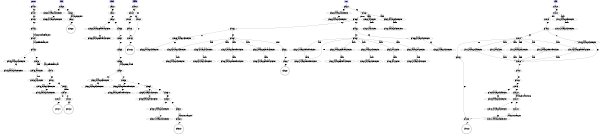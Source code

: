 digraph G {
	size = "4,4";
	shape=circle
	"c34m4p0" -> "c34m4p1"[label="eps"]
	"c34m4p1" -> "c34m4p2"[label="eps"]
	"c34m4p2" -> "c34m4p3"[label="eps"]
	"c34m4p3" -> "c34m4p4"[label="java-io-InputStreamReader-_init_"]
	"c34m4p4" -> "c34m4p5"[label="java-io-BufferedReader-_init_"]
	"c34m4p5" -> "c34m4p5-java-lang-nullpointerption"[label="eps"]
	"c34m4p5" -> "c34m4p6"[label="eps"]
	"c34m4p5-java-lang-nullpointerption" -> "c34m4p5-java-lang-nullpointerptionr"[label="eps"]
	"c34m4p6" -> "c34m4p6-java-io-ioption"[label="handle"]
	"c34m4p6" -> "c34m4p7"[label="java-io-BufferedReader-read"]
	"c34m4p6-java-io-ioption" -> "c34m4p6-java-io-ioptionr"[label="handle"]
	"c34m4p7" -> "c34m4p8"[label="eps"]
	"c34m4p8" -> "c34m4p8-java-lang-nullpointerption"[label="eps"]
	"c34m4p8" -> "c34m4p9"[label="eps"]
	"c34m4p8-java-lang-nullpointerption" -> "c34m4p8-java-lang-nullpointerptionr"[label="eps"]
	"c34m4p9" -> "c34m4p10"[label="validate"]
	"c34m4p10" -> "c34m4p11"[label="eps"]
	"c34m4p10" -> "c34m4p12"[label="eps"]
	"c34m4p11" -> "c34m4p11r"[label="eps"]
	"c34m4p12" -> "c34m4p12r"[label="eps"]
	"c34m3p0" -> "c34m3p0-java-lang-nullpointerption"[label="eps"]
	"c34m3p0" -> "c34m3p1"[label="eps"]
	"c34m3p0-java-lang-nullpointerption" -> "c34m3p0-java-lang-nullpointerptionr"[label="eps"]
	"c34m3p1" -> "c34m3p2"[label="java-lang-Object-_init_"]
	"c34m3p2" -> "c34m3p2r"[label="eps"]
	"c34m5p0" -> "c34m5p1"[label="eps"]
	"c34m5p1" -> "c34m5p2"[label="eps"]
	"c34m5p2" -> "c34m5p2-java-lang-negativearraysizeption"[label="eps"]
	"c34m5p2" -> "c34m5p3"[label="eps"]
	"c34m5p2-java-lang-negativearraysizeption" -> "c34m5p2-java-lang-negativearraysizeptionr"[label="eps"]
	"c34m5p3" -> "c34m5p4"[label="eps"]
	"c34m5p4" -> "c34m5p5"[label="eps"]
	"c34m5p5" -> "c34m5p6"[label="eps"]
	"c34m5p6" -> "c34m5p7"[label="java-lang-Integer-valueOf"]
	"c34m5p7" -> "c34m5p7-java-lang-nullpointerption"[label="eps"]
	"c34m5p7" -> "c34m5p8"[label="eps"]
	"c34m5p7-java-lang-nullpointerption" -> "c34m5p7-java-lang-nullpointerptionr"[label="eps"]
	"c34m5p8" -> "c34m5p8-java-lang-indexoutofboundsption"[label="eps"]
	"c34m5p8" -> "c34m5p9"[label="eps"]
	"c34m5p8-java-lang-indexoutofboundsption" -> "c34m5p8-java-lang-indexoutofboundsptionr"[label="eps"]
	"c34m5p9" -> "c34m5p9-java-lang-arraystoreption"[label="eps"]
	"c34m5p9" -> "c34m5p10"[label="eps"]
	"c34m5p9-java-lang-arraystoreption" -> "c34m5p9-java-lang-arraystoreptionr"[label="eps"]
	"c34m5p10" -> "c34m5p11"[label="eps"]
	"c34m5p11" -> "c34m5p11-java-lang-nullpointerption"[label="eps"]
	"c34m5p11" -> "c34m5p12"[label="eps"]
	"c34m5p11-java-lang-nullpointerption" -> "c34m5p11-java-lang-nullpointerptionr"[label="eps"]
	"c34m5p12" -> "c34m5p13"[label="java-io-PrintStream-printf"]
	"c34m5p13" -> "c34m5p13r"[label="eps"]
	"c34m10p0" -> "c34m10p1"[label="eps"]
	"c34m10p0" -> "c34m10p4"[label="eps"]
	"c34m10p1" -> "c34m10p2"[label="eps"]
	"c34m10p1" -> "c34m10p4"[label="eps"]
	"c34m10p2" -> "c34m10p3"[label="eps"]
	"c34m10p3" -> "c34m10p5"[label="eps"]
	"c34m10p4" -> "c34m10p5"[label="eps"]
	"c34m10p5" -> "c34m10p5r"[label="eps"]
	"c34m6p0" -> "c34m6p0-java-lang-nullpointerption"[label="eps"]
	"c34m6p0" -> "c34m6p1"[label="eps"]
	"c34m6p0-java-lang-nullpointerption" -> "c34m6p0-java-lang-nullpointerptionr"[label="eps"]
	"c34m6p1" -> "c34m6p2"[label="getVote"]
	"c34m6p1" -> "c34m6p1-java-io-ioption"[label="handle"]
	"c34m6p1" -> "c34m6p1-java-lang-nullpointerption"[label="handle"]
	"c34m6p1-java-io-ioption" -> "c34m6p1-java-io-ioptionr"[label="handle"]
	"c34m6p1-java-lang-nullpointerption" -> "c34m6p1-java-lang-nullpointerptionr"[label="handle"]
	"c34m6p2" -> "c34m6p3"[label="eps"]
	"c34m6p2" -> "c34m6p6"[label="eps"]
	"c34m6p3" -> "c34m6p3-java-lang-nullpointerption"[label="eps"]
	"c34m6p3" -> "c34m6p4"[label="eps"]
	"c34m6p3-java-lang-nullpointerption" -> "c34m6p3-java-lang-nullpointerptionr"[label="eps"]
	"c34m6p4" -> "c34m6p5"[label="submit"]
	"c34m6p4" -> "c34m6p4-java-lang-arraystoreption"[label="handle"]
	"c34m6p4" -> "c34m6p4-java-lang-indexoutofboundsption"[label="handle"]
	"c34m6p4" -> "c34m6p4-java-lang-negativearraysizeption"[label="handle"]
	"c34m6p4" -> "c34m6p4-java-lang-nullpointerption"[label="handle"]
	"c34m6p4-java-lang-arraystoreption" -> "c34m6p4-java-lang-arraystoreptionr"[label="handle"]
	"c34m6p4-java-lang-indexoutofboundsption" -> "c34m6p4-java-lang-indexoutofboundsptionr"[label="handle"]
	"c34m6p4-java-lang-negativearraysizeption" -> "c34m6p4-java-lang-negativearraysizeptionr"[label="handle"]
	"c34m6p4-java-lang-nullpointerption" -> "c34m6p4-java-lang-nullpointerptionr"[label="handle"]
	"c34m6p5" -> "c34m6p8"[label="eps"]
	"c34m6p6" -> "c34m6p6-java-lang-nullpointerption"[label="eps"]
	"c34m6p6" -> "c34m6p7"[label="eps"]
	"c34m6p6-java-lang-nullpointerption" -> "c34m6p6-java-lang-nullpointerptionr"[label="eps"]
	"c34m6p7" -> "c34m6p8"[label="vote"]
	"c34m6p7" -> "c34m6p7-java-io-ioption"[label="handle"]
	"c34m6p7" -> "c34m6p7-java-lang-arraystoreption"[label="handle"]
	"c34m6p7" -> "c34m6p7-java-lang-indexoutofboundsption"[label="handle"]
	"c34m6p7" -> "c34m6p7-java-lang-negativearraysizeption"[label="handle"]
	"c34m6p7" -> "c34m6p7-java-lang-nullpointerption"[label="handle"]
	"c34m6p7-java-io-ioption" -> "c34m6p7-java-io-ioptionr"[label="handle"]
	"c34m6p7-java-lang-arraystoreption" -> "c34m6p7-java-lang-arraystoreptionr"[label="handle"]
	"c34m6p7-java-lang-indexoutofboundsption" -> "c34m6p7-java-lang-indexoutofboundsptionr"[label="handle"]
	"c34m6p7-java-lang-negativearraysizeption" -> "c34m6p7-java-lang-negativearraysizeptionr"[label="handle"]
	"c34m6p7-java-lang-nullpointerption" -> "c34m6p7-java-lang-nullpointerptionr"[label="handle"]
	"c34m6p8" -> "c34m6p8r"[label="eps"]
	"c34m1p0" -> "c34m1p1"[label="eps"]
	"c34m1p1" -> "c34m1p2"[label="_init_"]
	"c34m1p1" -> "c34m1p1-java-lang-nullpointerption"[label="handle"]
	"c34m1p1-java-lang-nullpointerption" -> "c34m1p1-java-lang-nullpointerptionr"[label="handle"]
	"c34m1p2" -> "c34m1p3"[label="eps"]
	"c34m1p3" -> "c34m1p3-java-lang-nullpointerption"[label="eps"]
	"c34m1p3" -> "c34m1p4"[label="eps"]
	"c34m1p3-java-lang-nullpointerption" -> "c34m1p6"[label="eps"]
	"c34m1p4" -> "c34m1p5"[label="vote"]
	"c34m1p4" -> "c34m1p4-java-io-ioption"[label="handle"]
	"c34m1p4" -> "c34m1p4-java-lang-arraystoreption"[label="handle"]
	"c34m1p4" -> "c34m1p4-java-lang-indexoutofboundsption"[label="handle"]
	"c34m1p4" -> "c34m1p4-java-lang-negativearraysizeption"[label="handle"]
	"c34m1p4" -> "c34m1p4-java-lang-nullpointerption"[label="handle"]
	"c34m1p4-java-io-ioption" -> "c34m1p6"[label="handle"]
	"c34m1p4-java-lang-arraystoreption" -> "c34m1p6"[label="handle"]
	"c34m1p4-java-lang-indexoutofboundsption" -> "c34m1p6"[label="handle"]
	"c34m1p4-java-lang-negativearraysizeption" -> "c34m1p6"[label="handle"]
	"c34m1p4-java-lang-nullpointerption" -> "c34m1p6"[label="handle"]
	"c34m1p5" -> "c34m1p13"[label="eps"]
	"c34m1p6" -> "c34m1p7"[label="eps"]
	"c34m1p7" -> "c34m1p8"[label="eps"]
	"c34m1p8" -> "c34m1p9"[label="eps"]
	"c34m1p9" -> "c34m1p9-java-lang-nullpointerption"[label="eps"]
	"c34m1p9" -> "c34m1p10"[label="eps"]
	"c34m1p9-java-lang-nullpointerption" -> "c34m1p9-java-lang-nullpointerptionr"[label="eps"]
	"c34m1p10" -> "c34m1p11"[label="java-lang-Throwable-toString"]
	"c34m1p11" -> "c34m1p11-java-lang-nullpointerption"[label="eps"]
	"c34m1p11" -> "c34m1p12"[label="eps"]
	"c34m1p11-java-lang-nullpointerption" -> "c34m1p11-java-lang-nullpointerptionr"[label="eps"]
	"c34m1p12" -> "c34m1p13"[label="java-io-PrintStream-print"]
	"c34m1p13" -> "c34m1p13r"[label="eps"]
	"_init_"[shape=box, style=filled,color=".7 .3 1.0",size ="3,3"]
	"_init_" -> "c34m3p0"
	c34m3p2r[shape=doublecircle]
	"getVote"[shape=box, style=filled,color=".7 .3 1.0",size ="3,3"]
	"getVote" -> "c34m4p0"
	c34m4p11r[shape=doublecircle]
	c34m4p12r[shape=doublecircle]
	"main"[shape=box, style=filled,color=".7 .3 1.0",size ="3,3"]
	"main" -> "c34m1p0"
	c34m1p13r[shape=doublecircle]
	"submit"[shape=box, style=filled,color=".7 .3 1.0",size ="3,3"]
	"submit" -> "c34m5p0"
	c34m5p13r[shape=doublecircle]
	"validate"[shape=box, style=filled,color=".7 .3 1.0",size ="3,3"]
	"validate" -> "c34m10p0"
	c34m10p5r[shape=doublecircle]
	"vote"[shape=box, style=filled,color=".7 .3 1.0",size ="3,3"]
	"vote" -> "c34m6p0"
	c34m6p8r[shape=doublecircle]
}
